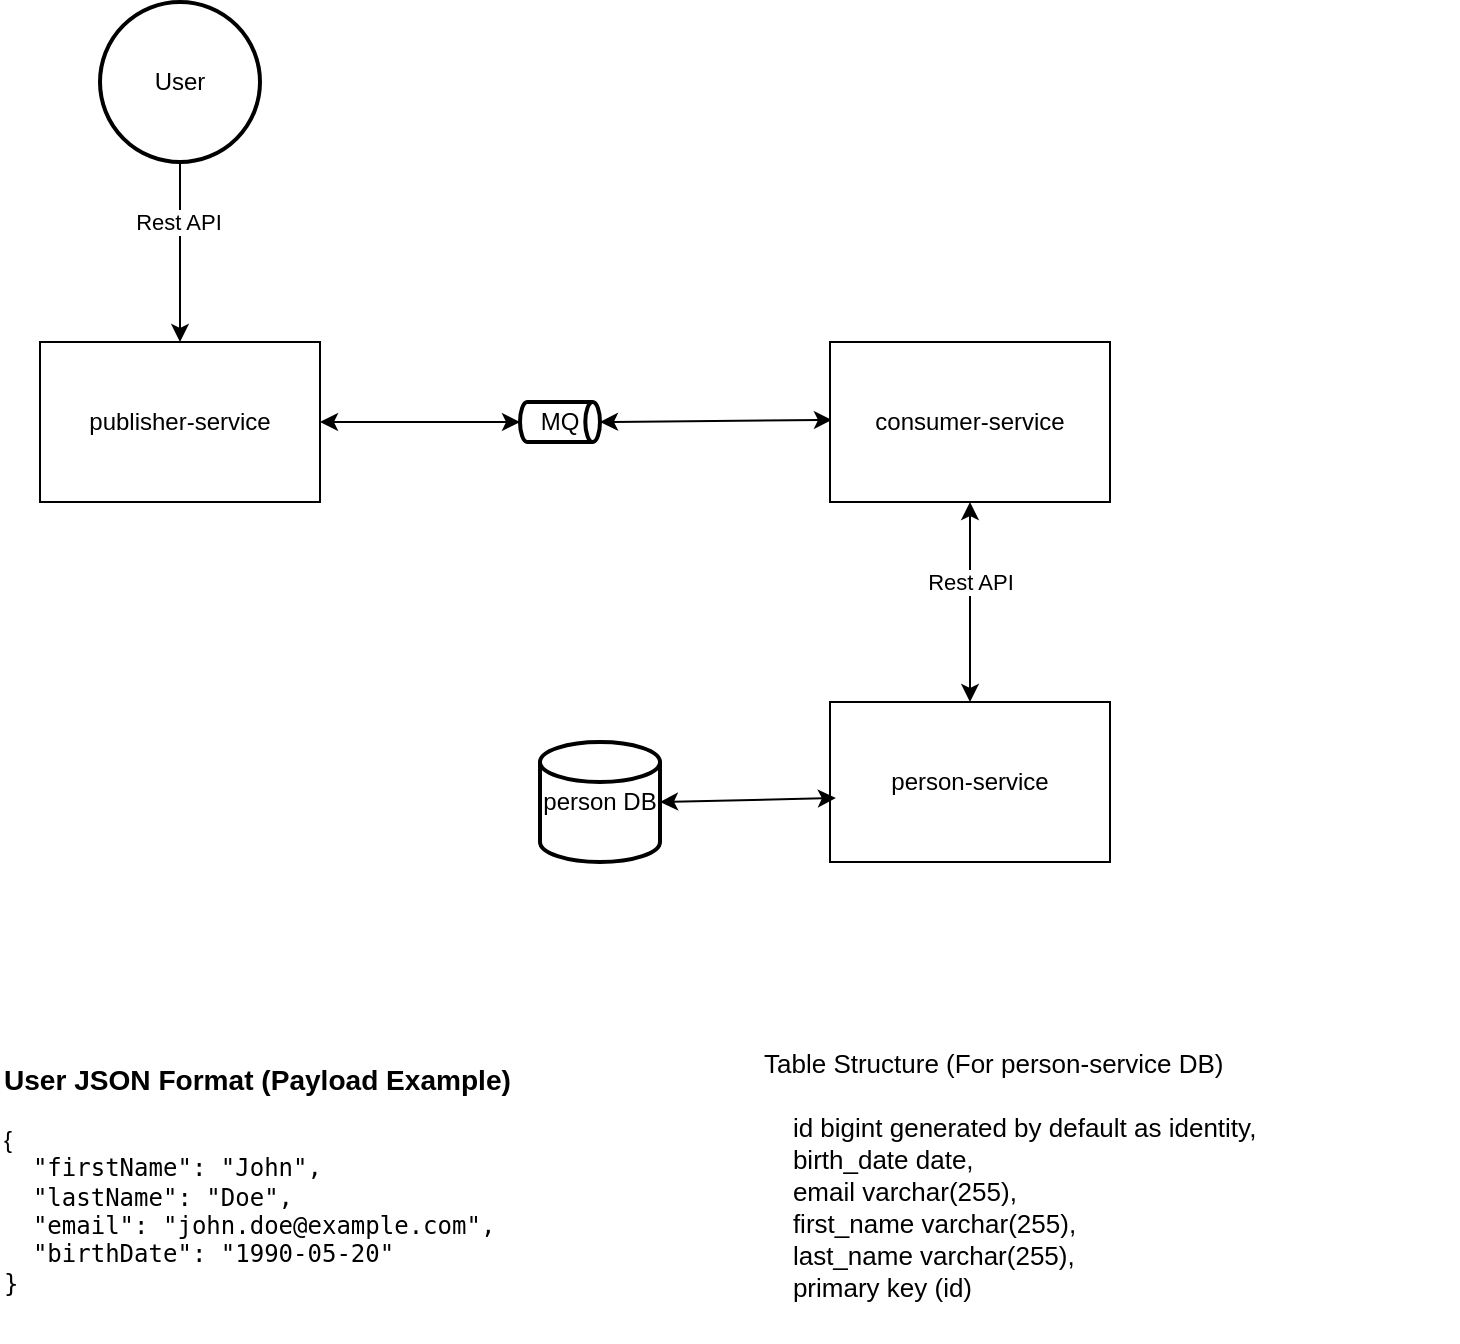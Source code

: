 <mxfile version="26.2.2">
  <diagram name="Page-1" id="E408RcRJwnxwcsaufe9J">
    <mxGraphModel dx="1428" dy="883" grid="1" gridSize="10" guides="1" tooltips="1" connect="1" arrows="1" fold="1" page="1" pageScale="1" pageWidth="850" pageHeight="1100" math="0" shadow="0">
      <root>
        <mxCell id="0" />
        <mxCell id="1" parent="0" />
        <mxCell id="NVvhDZzVg7qhA9KRV0gm-1" value="publisher-service" style="rounded=0;whiteSpace=wrap;html=1;" vertex="1" parent="1">
          <mxGeometry x="90" y="240" width="140" height="80" as="geometry" />
        </mxCell>
        <mxCell id="NVvhDZzVg7qhA9KRV0gm-3" value="MQ" style="strokeWidth=2;html=1;shape=mxgraph.flowchart.direct_data;whiteSpace=wrap;" vertex="1" parent="1">
          <mxGeometry x="330" y="270" width="40" height="20" as="geometry" />
        </mxCell>
        <mxCell id="NVvhDZzVg7qhA9KRV0gm-16" value="person DB" style="strokeWidth=2;html=1;shape=mxgraph.flowchart.database;whiteSpace=wrap;" vertex="1" parent="1">
          <mxGeometry x="340" y="440" width="60" height="60" as="geometry" />
        </mxCell>
        <mxCell id="NVvhDZzVg7qhA9KRV0gm-17" value="" style="endArrow=classic;startArrow=classic;html=1;rounded=0;exitX=1;exitY=0.5;exitDx=0;exitDy=0;" edge="1" parent="1" source="NVvhDZzVg7qhA9KRV0gm-1">
          <mxGeometry width="50" height="50" relative="1" as="geometry">
            <mxPoint x="460" y="485" as="sourcePoint" />
            <mxPoint x="330" y="280" as="targetPoint" />
          </mxGeometry>
        </mxCell>
        <mxCell id="NVvhDZzVg7qhA9KRV0gm-18" value="" style="endArrow=classic;startArrow=classic;html=1;rounded=0;exitX=1;exitY=0.5;exitDx=0;exitDy=0;exitPerimeter=0;entryX=0.007;entryY=0.487;entryDx=0;entryDy=0;entryPerimeter=0;" edge="1" parent="1" source="NVvhDZzVg7qhA9KRV0gm-3" target="NVvhDZzVg7qhA9KRV0gm-19">
          <mxGeometry width="50" height="50" relative="1" as="geometry">
            <mxPoint x="460" y="485" as="sourcePoint" />
            <mxPoint x="485.98" y="278.98" as="targetPoint" />
          </mxGeometry>
        </mxCell>
        <mxCell id="NVvhDZzVg7qhA9KRV0gm-19" value="consumer-service" style="rounded=0;whiteSpace=wrap;html=1;" vertex="1" parent="1">
          <mxGeometry x="485" y="240" width="140" height="80" as="geometry" />
        </mxCell>
        <mxCell id="NVvhDZzVg7qhA9KRV0gm-20" value="person-service" style="rounded=0;whiteSpace=wrap;html=1;" vertex="1" parent="1">
          <mxGeometry x="485" y="420" width="140" height="80" as="geometry" />
        </mxCell>
        <mxCell id="NVvhDZzVg7qhA9KRV0gm-21" value="" style="endArrow=classic;startArrow=classic;html=1;rounded=0;entryX=0.5;entryY=1;entryDx=0;entryDy=0;exitX=0.5;exitY=0;exitDx=0;exitDy=0;" edge="1" parent="1" source="NVvhDZzVg7qhA9KRV0gm-20" target="NVvhDZzVg7qhA9KRV0gm-19">
          <mxGeometry width="50" height="50" relative="1" as="geometry">
            <mxPoint x="460" y="485" as="sourcePoint" />
            <mxPoint x="510" y="435" as="targetPoint" />
          </mxGeometry>
        </mxCell>
        <mxCell id="NVvhDZzVg7qhA9KRV0gm-23" value="Rest API" style="edgeLabel;html=1;align=center;verticalAlign=middle;resizable=0;points=[];" vertex="1" connectable="0" parent="NVvhDZzVg7qhA9KRV0gm-21">
          <mxGeometry x="0.2" relative="1" as="geometry">
            <mxPoint as="offset" />
          </mxGeometry>
        </mxCell>
        <mxCell id="NVvhDZzVg7qhA9KRV0gm-22" value="" style="endArrow=classic;startArrow=classic;html=1;rounded=0;exitX=1;exitY=0.5;exitDx=0;exitDy=0;exitPerimeter=0;entryX=0.021;entryY=0.6;entryDx=0;entryDy=0;entryPerimeter=0;" edge="1" parent="1" source="NVvhDZzVg7qhA9KRV0gm-16" target="NVvhDZzVg7qhA9KRV0gm-20">
          <mxGeometry width="50" height="50" relative="1" as="geometry">
            <mxPoint x="460" y="485" as="sourcePoint" />
            <mxPoint x="510" y="435" as="targetPoint" />
          </mxGeometry>
        </mxCell>
        <UserObject label="&lt;h3 data-start=&quot;1248&quot; data-end=&quot;1288&quot; class=&quot;&quot;&gt;&lt;strong data-start=&quot;1255&quot; data-end=&quot;1288&quot;&gt;User JSON Format (Payload Example)&lt;/strong&gt;&lt;/h3&gt;&lt;pre class=&quot;overflow-visible!&quot; data-start=&quot;1290&quot; data-end=&quot;1412&quot;&gt;&lt;div class=&quot;contain-inline-size rounded-md border-[0.5px] border-token-border-medium relative bg-token-sidebar-surface-primary&quot;&gt;&lt;div class=&quot;sticky top-9&quot;&gt;&lt;div class=&quot;absolute end-0 bottom-0 flex h-9 items-center pe-2&quot;&gt;&lt;div class=&quot;bg-token-sidebar-surface-primary text-token-text-secondary dark:bg-token-main-surface-secondary flex items-center rounded-sm px-2 font-sans text-xs&quot;&gt;&lt;span style=&quot;background-color: transparent; color: light-dark(rgb(0, 0, 0), rgb(255, 255, 255)); font-family: Helvetica; white-space: normal;&quot;&gt;{&lt;/span&gt;&lt;/div&gt;&lt;/div&gt;&lt;/div&gt;&lt;div class=&quot;overflow-y-auto p-4&quot; dir=&quot;ltr&quot;&gt;&lt;code class=&quot;whitespace-pre! language-json&quot;&gt;&lt;span&gt;&lt;span&gt;  &lt;/span&gt;&lt;span&gt;&lt;span class=&quot;hljs-attr&quot;&gt;&quot;firstName&quot;&lt;/span&gt;&lt;/span&gt;&lt;span&gt;&lt;span class=&quot;hljs-punctuation&quot;&gt;:&lt;/span&gt;&lt;/span&gt;&lt;span&gt; &lt;/span&gt;&lt;span&gt;&lt;span class=&quot;hljs-string&quot;&gt;&quot;John&quot;&lt;/span&gt;&lt;/span&gt;&lt;span&gt;&lt;span class=&quot;hljs-punctuation&quot;&gt;,&lt;/span&gt;&lt;/span&gt;&lt;span&gt;&lt;br&gt;  &lt;/span&gt;&lt;span&gt;&lt;span class=&quot;hljs-attr&quot;&gt;&quot;lastName&quot;&lt;/span&gt;&lt;/span&gt;&lt;span&gt;&lt;span class=&quot;hljs-punctuation&quot;&gt;:&lt;/span&gt;&lt;/span&gt;&lt;span&gt; &lt;/span&gt;&lt;span&gt;&lt;span class=&quot;hljs-string&quot;&gt;&quot;Doe&quot;&lt;/span&gt;&lt;/span&gt;&lt;span&gt;&lt;span class=&quot;hljs-punctuation&quot;&gt;,&lt;/span&gt;&lt;/span&gt;&lt;span&gt;&lt;br&gt;  &lt;/span&gt;&lt;span&gt;&lt;span class=&quot;hljs-attr&quot;&gt;&quot;email&quot;&lt;/span&gt;&lt;/span&gt;&lt;span&gt;&lt;span class=&quot;hljs-punctuation&quot;&gt;:&lt;/span&gt;&lt;/span&gt;&lt;span&gt; &lt;/span&gt;&lt;span&gt;&lt;span class=&quot;hljs-string&quot;&gt;&quot;john.doe@example.com&quot;&lt;/span&gt;&lt;/span&gt;&lt;span&gt;&lt;span class=&quot;hljs-punctuation&quot;&gt;,&lt;/span&gt;&lt;/span&gt;&lt;span&gt;&lt;br&gt;  &lt;/span&gt;&lt;span&gt;&lt;span class=&quot;hljs-attr&quot;&gt;&quot;birthDate&quot;&lt;/span&gt;&lt;/span&gt;&lt;span&gt;&lt;span class=&quot;hljs-punctuation&quot;&gt;:&lt;/span&gt;&lt;/span&gt;&lt;span&gt; &lt;/span&gt;&lt;span&gt;&lt;span class=&quot;hljs-string&quot;&gt;&quot;1990-05-20&quot;&lt;/span&gt;&lt;/span&gt;&lt;span&gt;&lt;br&gt;&lt;/span&gt;&lt;span&gt;&lt;span class=&quot;hljs-punctuation&quot;&gt;}&lt;/span&gt;&lt;/span&gt;&lt;/span&gt;&lt;/code&gt;&lt;/div&gt;&lt;/div&gt;&lt;/pre&gt;" id="NVvhDZzVg7qhA9KRV0gm-24">
          <mxCell style="text;whiteSpace=wrap;html=1;" vertex="1" parent="1">
            <mxGeometry x="70" y="580" width="260" height="160" as="geometry" />
          </mxCell>
        </UserObject>
        <mxCell id="NVvhDZzVg7qhA9KRV0gm-32" value="" style="edgeStyle=orthogonalEdgeStyle;rounded=0;orthogonalLoop=1;jettySize=auto;html=1;" edge="1" parent="1" source="NVvhDZzVg7qhA9KRV0gm-31" target="NVvhDZzVg7qhA9KRV0gm-1">
          <mxGeometry relative="1" as="geometry" />
        </mxCell>
        <mxCell id="NVvhDZzVg7qhA9KRV0gm-33" value="Rest API" style="edgeLabel;html=1;align=center;verticalAlign=middle;resizable=0;points=[];" vertex="1" connectable="0" parent="NVvhDZzVg7qhA9KRV0gm-32">
          <mxGeometry x="-0.333" y="-1" relative="1" as="geometry">
            <mxPoint as="offset" />
          </mxGeometry>
        </mxCell>
        <mxCell id="NVvhDZzVg7qhA9KRV0gm-31" value="User" style="strokeWidth=2;html=1;shape=mxgraph.flowchart.start_2;whiteSpace=wrap;" vertex="1" parent="1">
          <mxGeometry x="120" y="70" width="80" height="80" as="geometry" />
        </mxCell>
        <mxCell id="NVvhDZzVg7qhA9KRV0gm-35" value="Table Structure (For person-service DB)&#xa;&#xa;    id bigint generated by default as identity,&#xa;    birth_date date,&#xa;    email varchar(255),&#xa;    first_name varchar(255),&#xa;    last_name varchar(255),&#xa;    primary key (id)" style="text;fontSize=13;fontStyle=0;fontColor=default;align=left;" vertex="1" parent="1">
          <mxGeometry x="450" y="586.5" width="349" height="147" as="geometry" />
        </mxCell>
      </root>
    </mxGraphModel>
  </diagram>
</mxfile>
